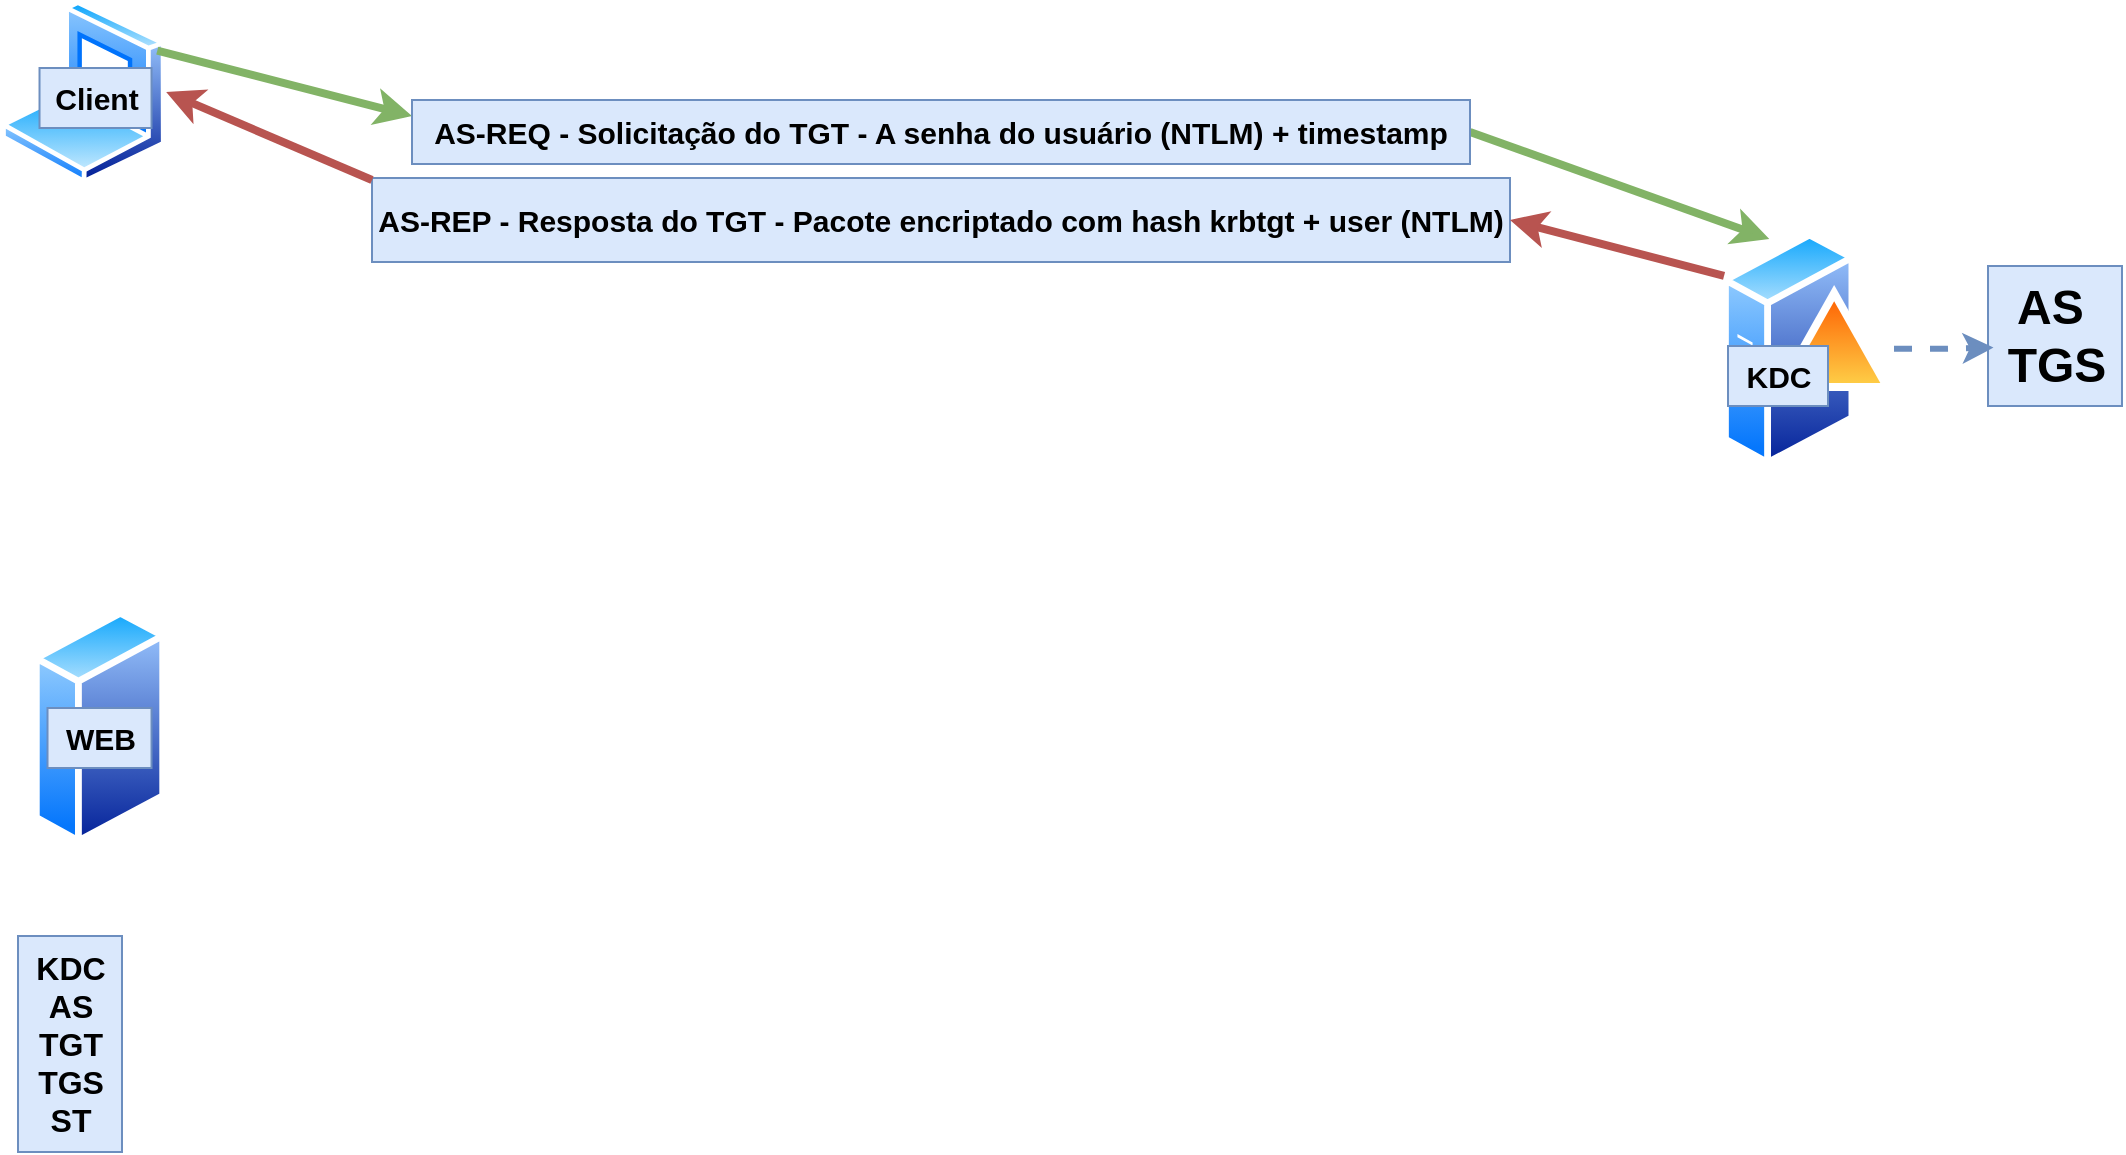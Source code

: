 <mxfile version="24.8.3">
  <diagram name="Page-1" id="x006pdGWxqQLqWnL8NJv">
    <mxGraphModel dx="1434" dy="738" grid="0" gridSize="10" guides="1" tooltips="1" connect="1" arrows="1" fold="1" page="1" pageScale="1" pageWidth="850" pageHeight="1100" math="0" shadow="0">
      <root>
        <mxCell id="0" />
        <mxCell id="1" parent="0" />
        <mxCell id="nkXZn6BLZi7EkJnUFuFs-2" value="" style="image;aspect=fixed;perimeter=ellipsePerimeter;html=1;align=center;shadow=0;dashed=0;spacingTop=3;image=img/lib/active_directory/laptop_client.svg;" vertex="1" parent="1">
          <mxGeometry x="90.28" y="150" width="82.8" height="92" as="geometry" />
        </mxCell>
        <mxCell id="nkXZn6BLZi7EkJnUFuFs-3" value="" style="image;aspect=fixed;perimeter=ellipsePerimeter;html=1;align=center;shadow=0;dashed=0;spacingTop=3;image=img/lib/active_directory/generic_server.svg;" vertex="1" parent="1">
          <mxGeometry x="106.44" y="454" width="66.64" height="119" as="geometry" />
        </mxCell>
        <mxCell id="nkXZn6BLZi7EkJnUFuFs-4" value="" style="image;aspect=fixed;perimeter=ellipsePerimeter;html=1;align=center;shadow=0;dashed=0;spacingTop=3;image=img/lib/active_directory/domain_controller.svg;" vertex="1" parent="1">
          <mxGeometry x="951" y="263" width="86" height="122.86" as="geometry" />
        </mxCell>
        <mxCell id="nkXZn6BLZi7EkJnUFuFs-5" value="AS&amp;nbsp;&lt;div style=&quot;font-size: 24px;&quot;&gt;TGS&lt;/div&gt;" style="text;html=1;align=center;verticalAlign=middle;resizable=0;points=[];autosize=1;strokeColor=#6c8ebf;fillColor=#dae8fc;fontStyle=1;labelBackgroundColor=none;fontSize=24;" vertex="1" parent="1">
          <mxGeometry x="1084" y="283" width="67" height="70" as="geometry" />
        </mxCell>
        <mxCell id="nkXZn6BLZi7EkJnUFuFs-6" value="&lt;span style=&quot;color: rgba(0, 0, 0, 0); font-family: monospace; font-size: 0px; text-align: start;&quot;&gt;%3CmxGraphModel%3E%3Croot%3E%3CmxCell%20id%3D%220%22%2F%3E%3CmxCell%20id%3D%221%22%20parent%3D%220%22%2F%3E%3CmxCell%20id%3D%222%22%20value%3D%22AS%26amp%3Bnbsp%3B%26lt%3Bdiv%20style%3D%26quot%3Bfont-size%3A%2015px%3B%26quot%3B%26gt%3BTGS%26lt%3B%2Fdiv%26gt%3B%22%20style%3D%22text%3Bhtml%3D1%3Balign%3Dcenter%3BverticalAlign%3Dmiddle%3Bresizable%3D0%3Bpoints%3D%5B%5D%3Bautosize%3D1%3BstrokeColor%3D%236c8ebf%3BfillColor%3D%23dae8fc%3BfontStyle%3D1%3BlabelBackgroundColor%3Dnone%3BfontSize%3D15%3B%22%20vertex%3D%221%22%20parent%3D%221%22%3E%3CmxGeometry%20x%3D%22692%22%20y%3D%22335%22%20width%3D%2249%22%20height%3D%2248%22%20as%3D%22geometry%22%2F%3E%3C%2FmxCell%3E%3C%2Froot%3E%3C%2FmxGraphModel%3E&lt;/span&gt;" style="text;html=1;align=center;verticalAlign=middle;resizable=0;points=[];autosize=1;strokeColor=none;fillColor=none;" vertex="1" parent="1">
          <mxGeometry x="599" y="263" width="18" height="26" as="geometry" />
        </mxCell>
        <mxCell id="nkXZn6BLZi7EkJnUFuFs-7" value="KDC" style="text;html=1;align=center;verticalAlign=middle;resizable=0;points=[];autosize=1;strokeColor=#6c8ebf;fillColor=#dae8fc;fontStyle=1;labelBackgroundColor=none;fontSize=15;" vertex="1" parent="1">
          <mxGeometry x="954" y="323" width="50" height="30" as="geometry" />
        </mxCell>
        <mxCell id="nkXZn6BLZi7EkJnUFuFs-10" style="edgeStyle=orthogonalEdgeStyle;rounded=0;orthogonalLoop=1;jettySize=auto;html=1;exitX=1;exitY=0.5;exitDx=0;exitDy=0;entryX=0.041;entryY=0.583;entryDx=0;entryDy=0;entryPerimeter=0;dashed=1;fillColor=#dae8fc;strokeColor=#6c8ebf;strokeWidth=3;" edge="1" parent="1" source="nkXZn6BLZi7EkJnUFuFs-4" target="nkXZn6BLZi7EkJnUFuFs-5">
          <mxGeometry relative="1" as="geometry" />
        </mxCell>
        <mxCell id="nkXZn6BLZi7EkJnUFuFs-11" value="&lt;font style=&quot;font-size: 16px;&quot;&gt;KDC&lt;/font&gt;&lt;div style=&quot;font-size: 16px;&quot;&gt;&lt;font style=&quot;font-size: 16px;&quot;&gt;AS&lt;/font&gt;&lt;/div&gt;&lt;div style=&quot;font-size: 16px;&quot;&gt;&lt;font style=&quot;font-size: 16px;&quot;&gt;TGT&lt;/font&gt;&lt;/div&gt;&lt;div style=&quot;font-size: 16px;&quot;&gt;&lt;font style=&quot;font-size: 16px;&quot;&gt;TGS&lt;/font&gt;&lt;/div&gt;&lt;div style=&quot;font-size: 16px;&quot;&gt;&lt;font style=&quot;font-size: 16px;&quot;&gt;ST&lt;/font&gt;&lt;/div&gt;" style="text;html=1;align=center;verticalAlign=middle;resizable=0;points=[];autosize=1;strokeColor=#6c8ebf;fillColor=#dae8fc;fontStyle=1;labelBackgroundColor=none;fontSize=16;" vertex="1" parent="1">
          <mxGeometry x="99" y="618" width="52" height="108" as="geometry" />
        </mxCell>
        <mxCell id="nkXZn6BLZi7EkJnUFuFs-12" value="Client" style="text;html=1;align=center;verticalAlign=middle;resizable=0;points=[];autosize=1;strokeColor=#6c8ebf;fillColor=#dae8fc;fontStyle=1;labelBackgroundColor=none;fontSize=15;" vertex="1" parent="1">
          <mxGeometry x="109.76" y="184" width="56" height="30" as="geometry" />
        </mxCell>
        <mxCell id="nkXZn6BLZi7EkJnUFuFs-13" value="WEB" style="text;html=1;align=center;verticalAlign=middle;resizable=0;points=[];autosize=1;strokeColor=#6c8ebf;fillColor=#dae8fc;fontStyle=1;labelBackgroundColor=none;fontSize=15;" vertex="1" parent="1">
          <mxGeometry x="113.76" y="504" width="52" height="30" as="geometry" />
        </mxCell>
        <mxCell id="nkXZn6BLZi7EkJnUFuFs-15" value="" style="edgeStyle=none;orthogonalLoop=1;jettySize=auto;html=1;rounded=0;entryX=0;entryY=0.25;entryDx=0;entryDy=0;exitX=1;exitY=0.25;exitDx=0;exitDy=0;fillColor=#d5e8d4;strokeColor=#82b366;strokeWidth=4;" edge="1" parent="1" source="nkXZn6BLZi7EkJnUFuFs-2" target="nkXZn6BLZi7EkJnUFuFs-19">
          <mxGeometry width="100" relative="1" as="geometry">
            <mxPoint x="232" y="147" as="sourcePoint" />
            <mxPoint x="317.936" y="218.557" as="targetPoint" />
            <Array as="points" />
          </mxGeometry>
        </mxCell>
        <mxCell id="nkXZn6BLZi7EkJnUFuFs-17" value="" style="edgeStyle=none;orthogonalLoop=1;jettySize=auto;html=1;rounded=0;entryX=0.25;entryY=0;entryDx=0;entryDy=0;exitX=1;exitY=0.5;exitDx=0;exitDy=0;fillColor=#d5e8d4;strokeColor=#82b366;strokeWidth=4;" edge="1" parent="1" source="nkXZn6BLZi7EkJnUFuFs-19" target="nkXZn6BLZi7EkJnUFuFs-4">
          <mxGeometry width="100" relative="1" as="geometry">
            <mxPoint x="807.476" y="245" as="sourcePoint" />
            <mxPoint x="279" y="236" as="targetPoint" />
            <Array as="points" />
          </mxGeometry>
        </mxCell>
        <mxCell id="nkXZn6BLZi7EkJnUFuFs-19" value="&lt;span style=&quot;font-size: 15px; font-weight: 700; text-wrap-mode: nowrap;&quot;&gt;AS-REQ - Solicitação do TGT - A senha do usuário (NTLM) + timestamp&lt;/span&gt;" style="whiteSpace=wrap;html=1;fillColor=#dae8fc;strokeColor=#6c8ebf;" vertex="1" parent="1">
          <mxGeometry x="296" y="200" width="529" height="32" as="geometry" />
        </mxCell>
        <mxCell id="nkXZn6BLZi7EkJnUFuFs-20" value="&lt;span style=&quot;font-size: 15px; font-weight: 700; text-wrap-mode: nowrap;&quot;&gt;AS-REP - Resposta do TGT - Pacote encriptado com hash krbtgt + user (NTLM)&lt;/span&gt;" style="whiteSpace=wrap;html=1;fillColor=#dae8fc;strokeColor=#6c8ebf;" vertex="1" parent="1">
          <mxGeometry x="276" y="239" width="569" height="42" as="geometry" />
        </mxCell>
        <mxCell id="nkXZn6BLZi7EkJnUFuFs-21" value="" style="edgeStyle=none;orthogonalLoop=1;jettySize=auto;html=1;rounded=0;entryX=1;entryY=0.5;entryDx=0;entryDy=0;exitX=0.012;exitY=0.203;exitDx=0;exitDy=0;fillColor=#f8cecc;strokeColor=#b85450;strokeWidth=4;exitPerimeter=0;" edge="1" parent="1" source="nkXZn6BLZi7EkJnUFuFs-4" target="nkXZn6BLZi7EkJnUFuFs-20">
          <mxGeometry width="100" relative="1" as="geometry">
            <mxPoint x="835" y="226" as="sourcePoint" />
            <mxPoint x="985" y="279" as="targetPoint" />
            <Array as="points" />
          </mxGeometry>
        </mxCell>
        <mxCell id="nkXZn6BLZi7EkJnUFuFs-22" value="" style="edgeStyle=none;orthogonalLoop=1;jettySize=auto;html=1;rounded=0;entryX=1;entryY=0.5;entryDx=0;entryDy=0;fillColor=#f8cecc;strokeColor=#b85450;strokeWidth=4;" edge="1" parent="1" target="nkXZn6BLZi7EkJnUFuFs-2">
          <mxGeometry width="100" relative="1" as="geometry">
            <mxPoint x="276" y="240" as="sourcePoint" />
            <mxPoint x="173.08" y="214" as="targetPoint" />
            <Array as="points" />
          </mxGeometry>
        </mxCell>
      </root>
    </mxGraphModel>
  </diagram>
</mxfile>
